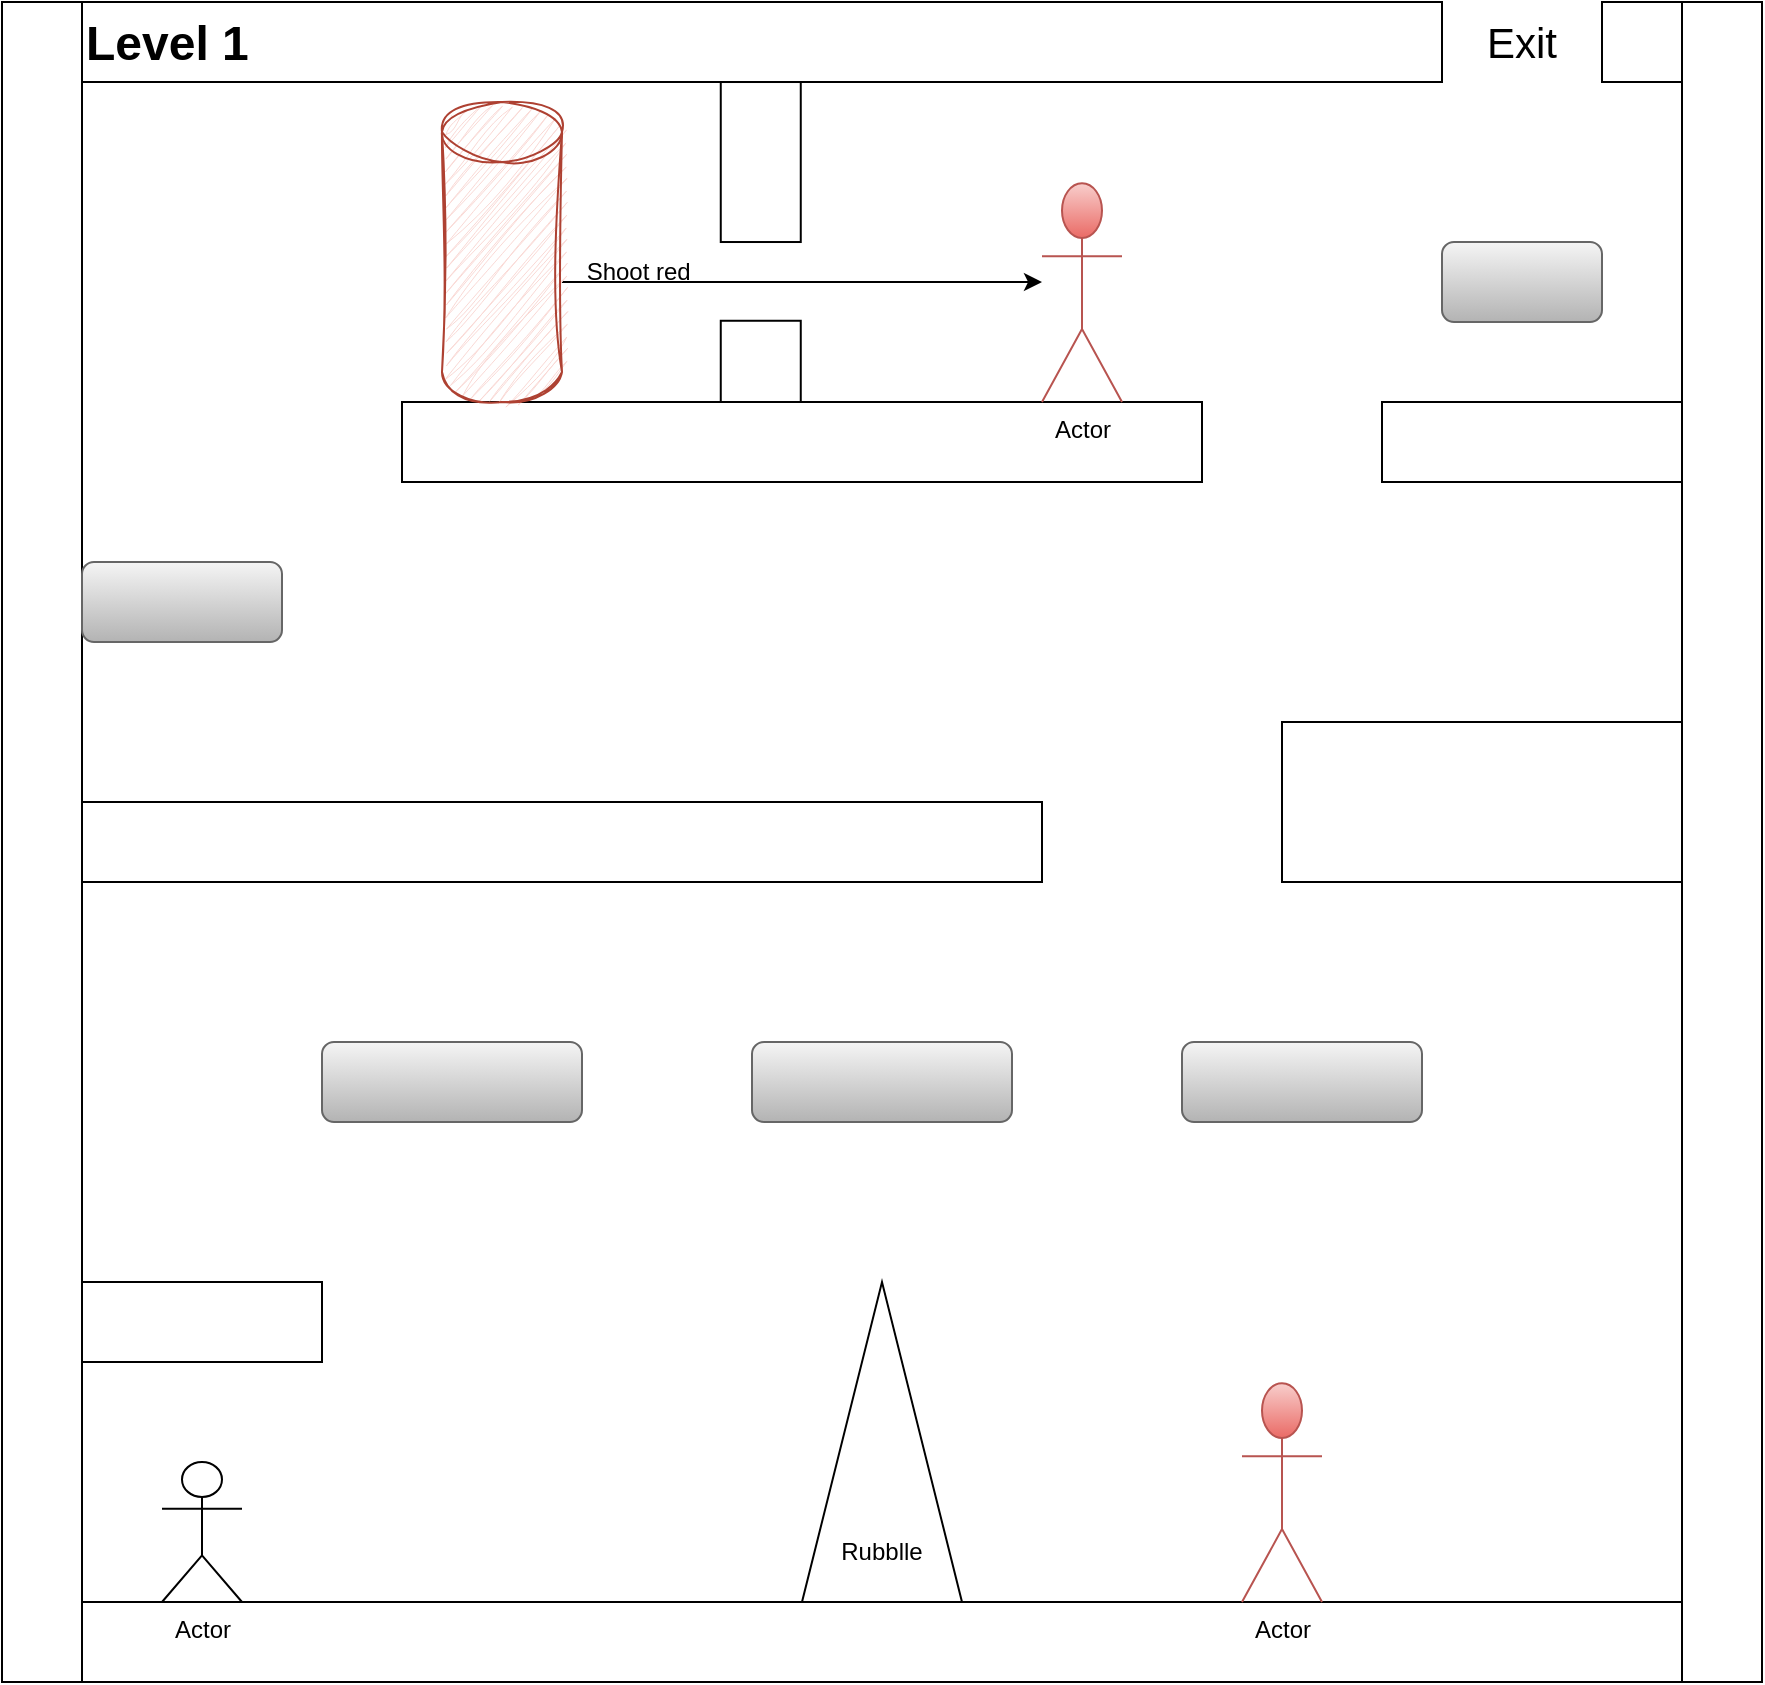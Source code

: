 <mxfile version="24.4.9" type="device">
  <diagram name="Page-1" id="8FTzDNvuM8sQC45usiKm">
    <mxGraphModel dx="2046" dy="1056" grid="1" gridSize="10" guides="1" tooltips="1" connect="1" arrows="1" fold="1" page="1" pageScale="1" pageWidth="850" pageHeight="1100" math="0" shadow="0">
      <root>
        <mxCell id="0" />
        <mxCell id="1" parent="0" />
        <mxCell id="y4vut1xwsYRLtzIjSQgU-1" value="" style="rounded=0;whiteSpace=wrap;html=1;" parent="1" vertex="1">
          <mxGeometry x="40" y="800" width="800" height="40" as="geometry" />
        </mxCell>
        <mxCell id="CszQ9GpSS3QGuANNsZSQ-2" value="" style="rounded=0;whiteSpace=wrap;html=1;rotation=-90;" vertex="1" parent="1">
          <mxGeometry x="440" y="400" width="840" height="40" as="geometry" />
        </mxCell>
        <mxCell id="CszQ9GpSS3QGuANNsZSQ-3" value="" style="rounded=0;whiteSpace=wrap;html=1;" vertex="1" parent="1">
          <mxGeometry x="40" width="680" height="40" as="geometry" />
        </mxCell>
        <mxCell id="CszQ9GpSS3QGuANNsZSQ-4" value="" style="rounded=0;whiteSpace=wrap;html=1;rotation=-90;" vertex="1" parent="1">
          <mxGeometry x="-400" y="400" width="840" height="40" as="geometry" />
        </mxCell>
        <mxCell id="CszQ9GpSS3QGuANNsZSQ-5" value="" style="rounded=0;whiteSpace=wrap;html=1;" vertex="1" parent="1">
          <mxGeometry x="800" width="40" height="40" as="geometry" />
        </mxCell>
        <mxCell id="CszQ9GpSS3QGuANNsZSQ-6" value="&lt;font style=&quot;font-size: 21px;&quot;&gt;Exit&lt;/font&gt;" style="text;html=1;align=center;verticalAlign=middle;whiteSpace=wrap;rounded=0;" vertex="1" parent="1">
          <mxGeometry x="720" width="80" height="40" as="geometry" />
        </mxCell>
        <mxCell id="CszQ9GpSS3QGuANNsZSQ-7" value="" style="rounded=0;whiteSpace=wrap;html=1;rotation=-90;" vertex="1" parent="1">
          <mxGeometry x="339.38" y="60.01" width="80" height="40" as="geometry" />
        </mxCell>
        <mxCell id="CszQ9GpSS3QGuANNsZSQ-8" value="" style="rounded=0;whiteSpace=wrap;html=1;" vertex="1" parent="1">
          <mxGeometry x="200" y="200" width="400" height="40" as="geometry" />
        </mxCell>
        <mxCell id="CszQ9GpSS3QGuANNsZSQ-10" value="" style="rounded=0;whiteSpace=wrap;html=1;" vertex="1" parent="1">
          <mxGeometry x="690" y="200" width="150" height="40" as="geometry" />
        </mxCell>
        <mxCell id="CszQ9GpSS3QGuANNsZSQ-11" value="" style="rounded=0;whiteSpace=wrap;html=1;" vertex="1" parent="1">
          <mxGeometry x="40" y="400" width="480" height="40" as="geometry" />
        </mxCell>
        <mxCell id="CszQ9GpSS3QGuANNsZSQ-12" value="" style="rounded=0;whiteSpace=wrap;html=1;" vertex="1" parent="1">
          <mxGeometry x="640" y="360" width="200" height="80" as="geometry" />
        </mxCell>
        <mxCell id="CszQ9GpSS3QGuANNsZSQ-13" value="Actor" style="shape=umlActor;verticalLabelPosition=bottom;verticalAlign=top;html=1;outlineConnect=0;fillColor=#f8cecc;strokeColor=#b85450;gradientColor=#ea6b66;" vertex="1" parent="1">
          <mxGeometry x="520" y="90.63" width="40" height="109.37" as="geometry" />
        </mxCell>
        <mxCell id="CszQ9GpSS3QGuANNsZSQ-17" value="" style="rounded=1;whiteSpace=wrap;html=1;fillColor=#f5f5f5;strokeColor=#666666;gradientColor=#b3b3b3;" vertex="1" parent="1">
          <mxGeometry x="40" y="280" width="100" height="40" as="geometry" />
        </mxCell>
        <mxCell id="CszQ9GpSS3QGuANNsZSQ-18" value="" style="rounded=1;whiteSpace=wrap;html=1;fillColor=#f5f5f5;strokeColor=#666666;gradientColor=#b3b3b3;" vertex="1" parent="1">
          <mxGeometry x="720" y="120" width="80" height="40" as="geometry" />
        </mxCell>
        <mxCell id="CszQ9GpSS3QGuANNsZSQ-20" value="" style="rounded=1;whiteSpace=wrap;html=1;fillColor=#f5f5f5;strokeColor=#666666;gradientColor=#b3b3b3;" vertex="1" parent="1">
          <mxGeometry x="590" y="520" width="120" height="40" as="geometry" />
        </mxCell>
        <mxCell id="CszQ9GpSS3QGuANNsZSQ-21" value="Actor" style="shape=umlActor;verticalLabelPosition=bottom;verticalAlign=top;html=1;outlineConnect=0;fillColor=none;strokeColor=default;shadow=0;" vertex="1" parent="1">
          <mxGeometry x="80" y="730" width="40" height="70" as="geometry" />
        </mxCell>
        <mxCell id="CszQ9GpSS3QGuANNsZSQ-22" value="Actor" style="shape=umlActor;verticalLabelPosition=bottom;verticalAlign=top;html=1;outlineConnect=0;fillColor=#f8cecc;strokeColor=#b85450;gradientColor=#ea6b66;" vertex="1" parent="1">
          <mxGeometry x="620" y="690.63" width="40" height="109.37" as="geometry" />
        </mxCell>
        <mxCell id="CszQ9GpSS3QGuANNsZSQ-23" value="" style="triangle;whiteSpace=wrap;html=1;rotation=-90;" vertex="1" parent="1">
          <mxGeometry x="360" y="680" width="160" height="80" as="geometry" />
        </mxCell>
        <mxCell id="CszQ9GpSS3QGuANNsZSQ-24" value="Rubblle" style="text;html=1;align=center;verticalAlign=middle;whiteSpace=wrap;rounded=0;" vertex="1" parent="1">
          <mxGeometry x="410" y="760" width="60" height="30" as="geometry" />
        </mxCell>
        <mxCell id="CszQ9GpSS3QGuANNsZSQ-25" value="" style="rounded=1;whiteSpace=wrap;html=1;fillColor=#f5f5f5;strokeColor=#666666;gradientColor=#b3b3b3;" vertex="1" parent="1">
          <mxGeometry x="160" y="520" width="130" height="40" as="geometry" />
        </mxCell>
        <mxCell id="CszQ9GpSS3QGuANNsZSQ-26" value="" style="rounded=1;whiteSpace=wrap;html=1;fillColor=#f5f5f5;strokeColor=#666666;gradientColor=#b3b3b3;" vertex="1" parent="1">
          <mxGeometry x="375" y="520" width="130" height="40" as="geometry" />
        </mxCell>
        <mxCell id="CszQ9GpSS3QGuANNsZSQ-27" value="" style="rounded=0;whiteSpace=wrap;html=1;" vertex="1" parent="1">
          <mxGeometry x="40" y="640" width="120" height="40" as="geometry" />
        </mxCell>
        <mxCell id="CszQ9GpSS3QGuANNsZSQ-30" value="" style="rounded=0;whiteSpace=wrap;html=1;rotation=-90;" vertex="1" parent="1">
          <mxGeometry x="359.07" y="159.69" width="40.62" height="40" as="geometry" />
        </mxCell>
        <mxCell id="CszQ9GpSS3QGuANNsZSQ-33" style="edgeStyle=orthogonalEdgeStyle;rounded=0;orthogonalLoop=1;jettySize=auto;html=1;" edge="1" parent="1" source="CszQ9GpSS3QGuANNsZSQ-32" target="CszQ9GpSS3QGuANNsZSQ-13">
          <mxGeometry relative="1" as="geometry">
            <Array as="points">
              <mxPoint x="430" y="140" />
              <mxPoint x="430" y="140" />
            </Array>
          </mxGeometry>
        </mxCell>
        <mxCell id="CszQ9GpSS3QGuANNsZSQ-32" value="" style="shape=cylinder3;whiteSpace=wrap;html=1;boundedLbl=1;backgroundOutline=1;size=15;fillColor=#fad9d5;strokeColor=#ae4132;sketch=1;curveFitting=1;jiggle=2;" vertex="1" parent="1">
          <mxGeometry x="220" y="50" width="60" height="150" as="geometry" />
        </mxCell>
        <mxCell id="CszQ9GpSS3QGuANNsZSQ-34" value="Shoot red&amp;nbsp;" style="text;html=1;align=center;verticalAlign=middle;whiteSpace=wrap;rounded=0;" vertex="1" parent="1">
          <mxGeometry x="290" y="120" width="60" height="30" as="geometry" />
        </mxCell>
        <mxCell id="CszQ9GpSS3QGuANNsZSQ-39" value="&lt;h1 style=&quot;margin-top: 0px;&quot;&gt;Level 1&lt;/h1&gt;&lt;p&gt;&lt;br&gt;&lt;/p&gt;" style="text;html=1;whiteSpace=wrap;overflow=hidden;rounded=0;" vertex="1" parent="1">
          <mxGeometry x="40" width="180" height="40" as="geometry" />
        </mxCell>
      </root>
    </mxGraphModel>
  </diagram>
</mxfile>
